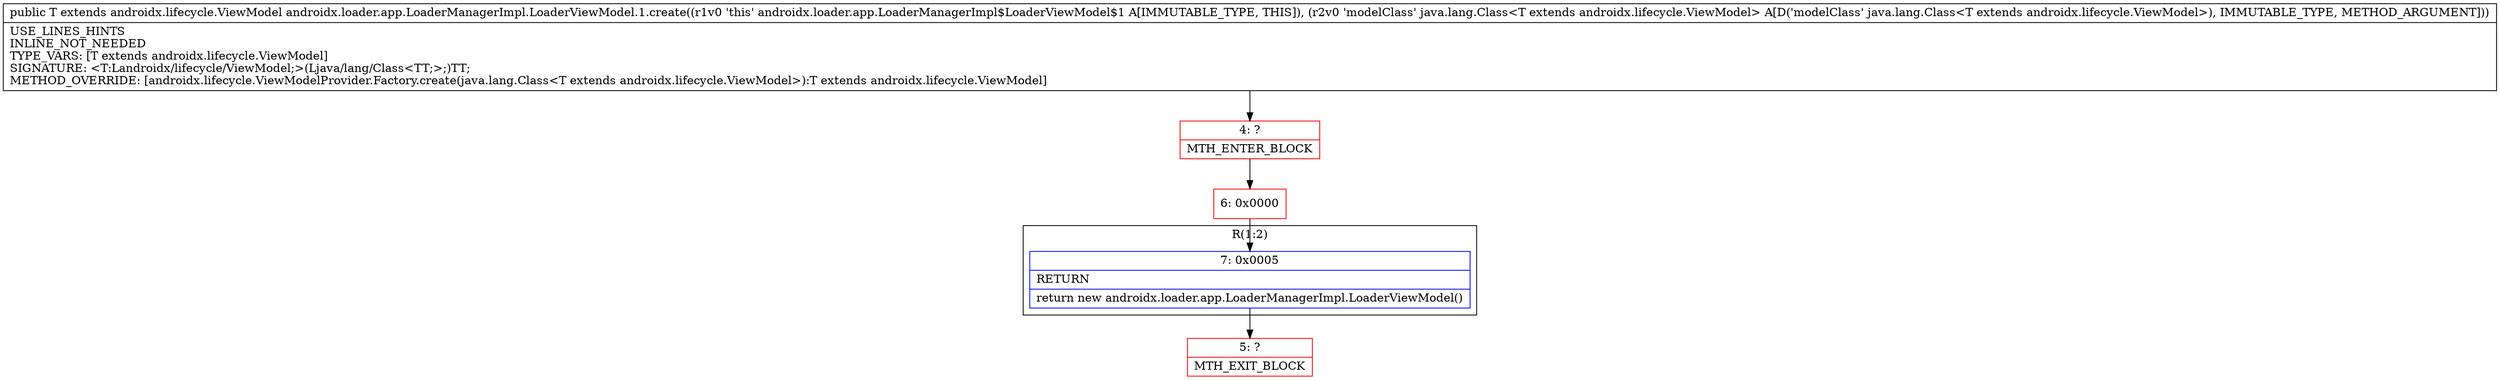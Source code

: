 digraph "CFG forandroidx.loader.app.LoaderManagerImpl.LoaderViewModel.1.create(Ljava\/lang\/Class;)Landroidx\/lifecycle\/ViewModel;" {
subgraph cluster_Region_130679798 {
label = "R(1:2)";
node [shape=record,color=blue];
Node_7 [shape=record,label="{7\:\ 0x0005|RETURN\l|return new androidx.loader.app.LoaderManagerImpl.LoaderViewModel()\l}"];
}
Node_4 [shape=record,color=red,label="{4\:\ ?|MTH_ENTER_BLOCK\l}"];
Node_6 [shape=record,color=red,label="{6\:\ 0x0000}"];
Node_5 [shape=record,color=red,label="{5\:\ ?|MTH_EXIT_BLOCK\l}"];
MethodNode[shape=record,label="{public T extends androidx.lifecycle.ViewModel androidx.loader.app.LoaderManagerImpl.LoaderViewModel.1.create((r1v0 'this' androidx.loader.app.LoaderManagerImpl$LoaderViewModel$1 A[IMMUTABLE_TYPE, THIS]), (r2v0 'modelClass' java.lang.Class\<T extends androidx.lifecycle.ViewModel\> A[D('modelClass' java.lang.Class\<T extends androidx.lifecycle.ViewModel\>), IMMUTABLE_TYPE, METHOD_ARGUMENT]))  | USE_LINES_HINTS\lINLINE_NOT_NEEDED\lTYPE_VARS: [T extends androidx.lifecycle.ViewModel]\lSIGNATURE: \<T:Landroidx\/lifecycle\/ViewModel;\>(Ljava\/lang\/Class\<TT;\>;)TT;\lMETHOD_OVERRIDE: [androidx.lifecycle.ViewModelProvider.Factory.create(java.lang.Class\<T extends androidx.lifecycle.ViewModel\>):T extends androidx.lifecycle.ViewModel]\l}"];
MethodNode -> Node_4;Node_7 -> Node_5;
Node_4 -> Node_6;
Node_6 -> Node_7;
}

